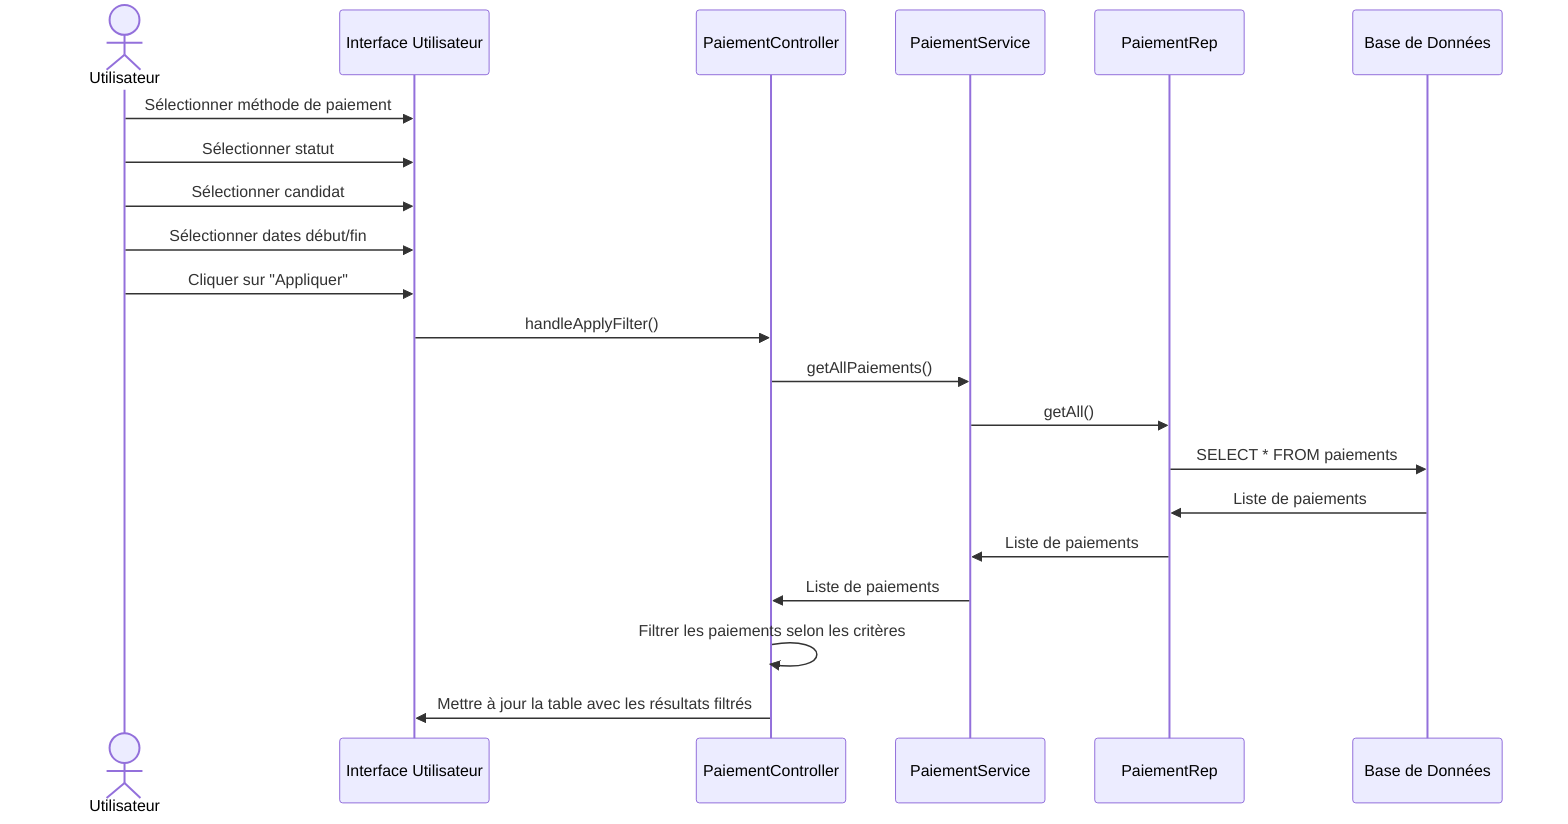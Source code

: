 sequenceDiagram
    actor Utilisateur
    participant IHM as Interface Utilisateur
    participant Ctrl as PaiementController
    participant Svc as PaiementService
    participant Rep as PaiementRep
    participant DB as Base de Données

    Utilisateur->>IHM: Sélectionner méthode de paiement
    Utilisateur->>IHM: Sélectionner statut
    Utilisateur->>IHM: Sélectionner candidat
    Utilisateur->>IHM: Sélectionner dates début/fin
    Utilisateur->>IHM: Cliquer sur "Appliquer"
    IHM->>Ctrl: handleApplyFilter()
    Ctrl->>Svc: getAllPaiements()
    Svc->>Rep: getAll()
    Rep->>DB: SELECT * FROM paiements
    DB->>Rep: Liste de paiements
    Rep->>Svc: Liste de paiements
    Svc->>Ctrl: Liste de paiements
    Ctrl->>Ctrl: Filtrer les paiements selon les critères
    Ctrl->>IHM: Mettre à jour la table avec les résultats filtrés